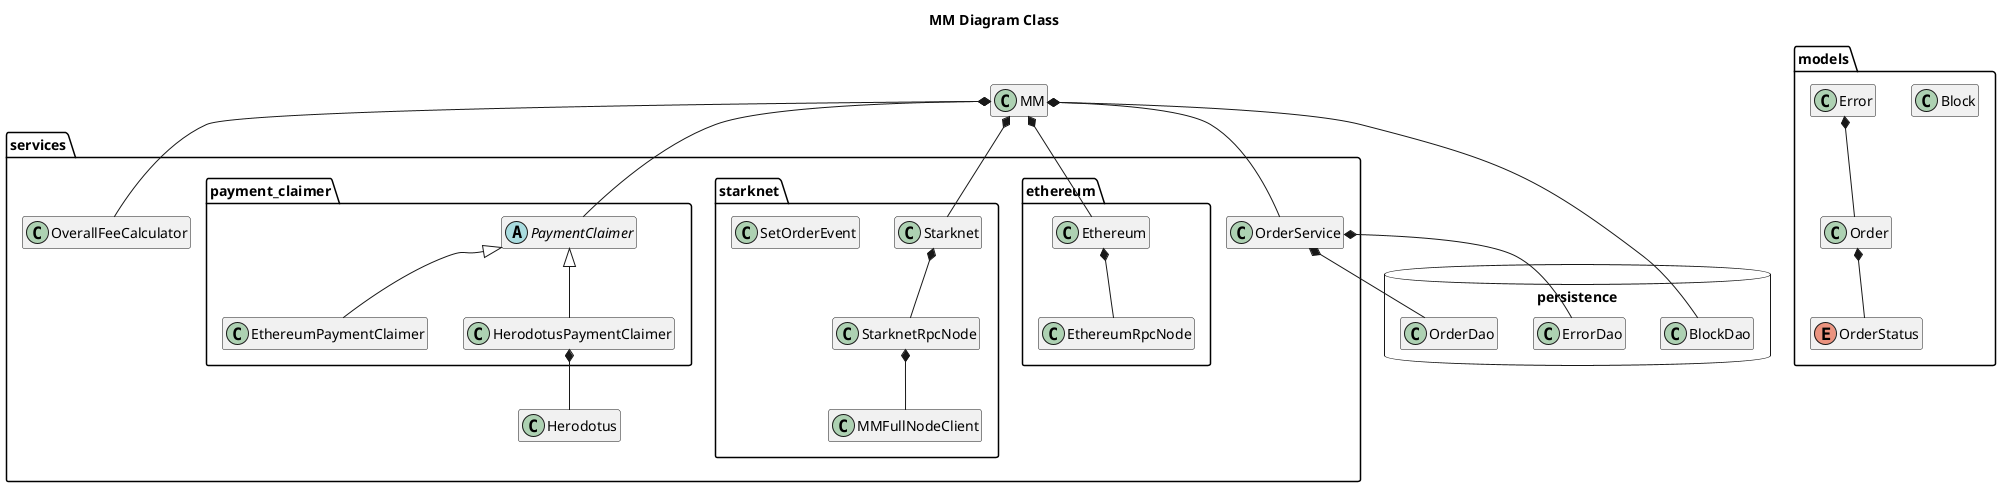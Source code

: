 @startuml

title MM Diagram Class
hide members

class MM {
  run()
  process_order_events(order_events: list, order_service: OrderService,
                         eth_lock: asyncio.Lock, herodotus_semaphore: asyncio.Semaphore)
  create_order_tasks(order: Order, order_service: OrderService, eth_lock: asyncio.Lock,
                      herodotus_semaphore: asyncio.Semaphore)
  process_order(order: Order, order_service: OrderService,
                        eth_lock: asyncio.Lock, herodotus_semaphore: asyncio.Semaphore)
  failed_orders_job(order_service: OrderService,
                      eth_lock: asyncio.Lock, herodotus_semaphore: asyncio.Semaphore)
  process_failed_orders(order_service: OrderService,
                                eth_lock: asyncio.Lock, herodotus_semaphore: asyncio.Semaphore)
  set_order_events_from_accepted_blocks_job(order_service: OrderService, block_dao: BlockDao,
                                              eth_lock: asyncio.Lock, herodotus_semaphore: asyncio.Semaphore)
  process_orders_from_accepted_blocks(order_service: OrderService, block_dao: BlockDao,
                                              eth_lock: asyncio.Lock, herodotus_semaphore: asyncio.Semaphore)
  transfer(order: Order, order_service: OrderService)
  wait_transfer(order: Order, order_service: OrderService)
}

package services {
  package ethereum {
    class Ethereum {
      __ main methods __
      + transfer(deposit_id, dst_addr, amount)
      + claim_payment(deposit_id, dst_addr, amount, value)
      + get_is_used_order(order_id, recipient_address, amount, rpc_node): bool

      __ auxiliary methods __
      + get_latest_block(rpc_node): int
      + get_balance(rpc_node): int
      + has_funds(amount: int): bool
      + create_transfer(deposit_id, dst_addr_bytes, amount, rpc_node)
      + create_claim_payment(deposit_id, dst_addr_bytes, amount, value, rpc_node)
      + get_nonce(w3: Web3, address)
      + estimate_transaction_fee(transaction, rpc_node)
      + get_gas_price(rpc_node)
      + has_enough_funds(amount: int, gas_fee: int): bool
      + send_raw_transaction(signed_tx, rpc_node)
      + wait_for_transaction_receipt(tx_hash, rpc_node)
    }
    MM *-- Ethereum

    class EthereumRpcNode {
      + w3
      + account
      + contract
    }
    Ethereum *-- EthereumRpcNode
  }
  class Herodotus {
    + herodotus_prove(block, order_id, slot): str
    + herodotus_status(task_id): str
    + herodotus_poll_status(task_id): bool
  }

  class OrderService {
    + create_order(order: Order): Order
    + get_order(order_id): Order | None
    + get_order(order_id): Order | None
    + get_failed_orders()
    + already_exists(order_id): bool
    + set_order_processing(order: Order): Order
    + set_order_transferring(order: Order, tx_hash): Order
    + set_order_fulfilled(order: Order): Order
    + set_order_proving_herodotus(order: Order, task_id, block, slot): Order
    + set_order_proving_ethereum(order: Order, tx_hash): Order
    + set_order_proved(order: Order): Order
    + set_order_completed(order: Order): Order
    + set_order_dropped(order: Order): Order
    + set_order_failed(order: Order, error_message: str): Order
    + reset_failed_order(order: Order): Order
    + set_failed(order: Order, failed: bool): Order
  }
  MM *-- OrderService

  class OverallFeeCalculator {
    estimate_overall_fee(order: Order): int
    estimate_transfer_fee(order: Order): int
    estimate_yab_claim_payment_fee(): int
    estimate_message_fee(order: Order):
  }
  MM *-- OverallFeeCalculator
  package starknet {
    class Starknet {
      __ main methods __
      + get_starknet_events(from_block_number: Literal["pending", "latest"] | int | None,
                                  to_block_number: Literal["pending", "latest"] | int | None,
                                  continuation_token, rpc_node)
      + get_order_events(from_block_number, to_block_number): list[SetOrderEvent]
      + claim_payment(order_id, block, slot): bool

      __ auxiliary methods __
      + create_set_order_event(event)
      + get_order_id(event): int
      + get_recipient_address(event): str
      + get_amount(event): int
      + parse_u256_from_double_u128(low, high): int
      + get_fee(event): int
      + get_latest_block(rpc_node): int
      + sign_invoke_transaction(call: Call, max_fee: int, rpc_node)
      + estimate_message_fee(from_address, to_address, entry_point_selector, payload, rpc_node)
      + send_transaction(transaction, rpc_node)
      + wait_for_tx(transaction_hash, rpc_node)
    }
    MM *-- Starknet

    class StarknetRpcNode {
      + full_node_client
      + account
      + contract_address
    }
    Starknet *-- StarknetRpcNode

    class MMFullNodeClient {
    }
    StarknetRpcNode *-- MMFullNodeClient

    class SetOrderEvent {
      + order_id
      + starknet_tx_hash
      + recipient_address
      + amount
      + fee
      + block_number
      + is_used
    }
  }

  package payment_claimer {
   abstract PaymentClaimer {
    + send_payment_claim(order: Order, order_service: OrderService)
    + wait_for_payment_claim(order: Order, order_service: OrderService)
    + close_payment_claim(order: Order, order_service: OrderService)
    }
    MM *-right- PaymentClaimer

    class EthereumPaymentClaimer {
      {static} estimate_claim_payment_fallback_message_fee(order_id, recipient_address, amount)
    }
    PaymentClaimer <|-- EthereumPaymentClaimer

    class HerodotusPaymentClaimer {
    }
    PaymentClaimer <|-- HerodotusPaymentClaimer
    HerodotusPaymentClaimer *-- Herodotus
  }
}

package persistence <<Database>> {
  class BlockDao {
    + get_latest_block(): int
    + update_latest_block(latest_block: int)
  }
  MM *-- BlockDao

  class ErrorDao {
    + create_error(error: Error): Error
  }
  OrderService *-- ErrorDao

  class OrderDao {
    + create_order(order: Order): Order
    + get_order(order_id: int): Order | None
    + get_orders(criteria): list[Type[Order]]
    + get_incomplete_orders() list[Type[Order]]
    + get_failed_orders(): list[Type[Order]]
    + already_exists(order_id): bool
    + update_order(order: Order): Order
  }
  OrderService *-- OrderDao
}

package models {
  class Block {
    + id
    + latest_block
    + created_at
  }

  class Error {
    + id
    + order
    + message
    + created_at
  }

  class Order {
    + order_id
    + starknet_tx_hash
    + recipient_address
    + amount
    + fee
    + status
    + failed
    + tx_hash
    + transferred_at
    + herodotus_task_id
    + herodotus_block
    + herodotus_slot
    + eth_claim_tx_hash
    + completed_at
    + created_at

    + get_int_amount()
    + get_int_fee()
  }

  Error *-- Order

  enum OrderStatus {
    PENDING
    PROCESSING
    TRANSFERRING
    FULFILLED
    PROVING
    PROVED
    COMPLETED
    DROPPED
  }
  Order *-- OrderStatus
}
@enduml
